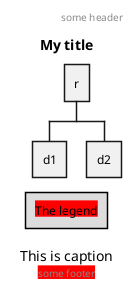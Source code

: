 {
  "sha1": "8vxq8iz1cfk09kbr94l935zaai8n2dd",
  "insertion": {
    "when": "2024-05-30T20:48:21.534Z",
    "url": "https://forum.plantuml.net/12047/observations-common-commands-header-footer-caption-diagrams",
    "user": "plantuml@gmail.com"
  }
}
@startwbs
header some header
footer <back:red>some footer
caption caption
title My title
caption This is caption
legend
<back:red>The legend
end legend
* r
** d1
** d2
@endwbs
